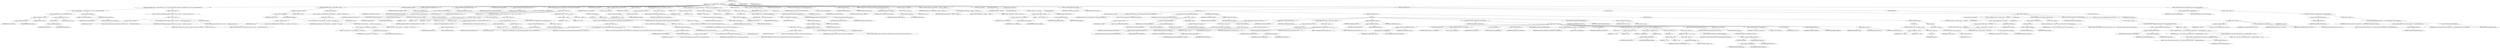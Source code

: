 digraph "execute" {  
"268" [label = <(METHOD,execute)<SUB>187</SUB>> ]
"17" [label = <(PARAM,this)<SUB>187</SUB>> ]
"269" [label = <(BLOCK,&lt;empty&gt;,&lt;empty&gt;)<SUB>187</SUB>> ]
"270" [label = <(CONTROL_STRUCTURE,if (baseDir == null &amp;&amp; filesets.size() == 0 &amp;&amp; &quot;zip&quot;.equals(archiveType)),if (baseDir == null &amp;&amp; filesets.size() == 0 &amp;&amp; &quot;zip&quot;.equals(archiveType)))<SUB>188</SUB>> ]
"271" [label = <(&lt;operator&gt;.logicalAnd,baseDir == null &amp;&amp; filesets.size() == 0 &amp;&amp; &quot;zip&quot;.equals(archiveType))<SUB>188</SUB>> ]
"272" [label = <(&lt;operator&gt;.logicalAnd,baseDir == null &amp;&amp; filesets.size() == 0)<SUB>188</SUB>> ]
"273" [label = <(&lt;operator&gt;.equals,baseDir == null)<SUB>188</SUB>> ]
"274" [label = <(&lt;operator&gt;.fieldAccess,this.baseDir)<SUB>188</SUB>> ]
"275" [label = <(IDENTIFIER,this,baseDir == null)<SUB>188</SUB>> ]
"276" [label = <(FIELD_IDENTIFIER,baseDir,baseDir)<SUB>188</SUB>> ]
"277" [label = <(LITERAL,null,baseDir == null)<SUB>188</SUB>> ]
"278" [label = <(&lt;operator&gt;.equals,filesets.size() == 0)<SUB>188</SUB>> ]
"279" [label = <(size,filesets.size())<SUB>188</SUB>> ]
"280" [label = <(&lt;operator&gt;.fieldAccess,this.filesets)<SUB>188</SUB>> ]
"281" [label = <(IDENTIFIER,this,filesets.size())<SUB>188</SUB>> ]
"282" [label = <(FIELD_IDENTIFIER,filesets,filesets)<SUB>188</SUB>> ]
"283" [label = <(LITERAL,0,filesets.size() == 0)<SUB>188</SUB>> ]
"284" [label = <(equals,this.equals(archiveType))<SUB>188</SUB>> ]
"285" [label = <(LITERAL,&quot;zip&quot;,this.equals(archiveType))<SUB>188</SUB>> ]
"286" [label = <(&lt;operator&gt;.fieldAccess,this.archiveType)<SUB>188</SUB>> ]
"287" [label = <(IDENTIFIER,this,this.equals(archiveType))<SUB>188</SUB>> ]
"288" [label = <(FIELD_IDENTIFIER,archiveType,archiveType)<SUB>188</SUB>> ]
"289" [label = <(BLOCK,&lt;empty&gt;,&lt;empty&gt;)<SUB>188</SUB>> ]
"290" [label = <(&lt;operator&gt;.throw,throw new BuildException(&quot;basedir attribute must be set, or at least &quot; + &quot;one fileset must be given!&quot;);)<SUB>189</SUB>> ]
"291" [label = <(BLOCK,&lt;empty&gt;,&lt;empty&gt;)<SUB>189</SUB>> ]
"292" [label = <(&lt;operator&gt;.assignment,&lt;empty&gt;)> ]
"293" [label = <(IDENTIFIER,$obj4,&lt;empty&gt;)> ]
"294" [label = <(&lt;operator&gt;.alloc,new BuildException(&quot;basedir attribute must be set, or at least &quot; + &quot;one fileset must be given!&quot;))<SUB>189</SUB>> ]
"295" [label = <(&lt;init&gt;,new BuildException(&quot;basedir attribute must be set, or at least &quot; + &quot;one fileset must be given!&quot;))<SUB>189</SUB>> ]
"296" [label = <(IDENTIFIER,$obj4,new BuildException(&quot;basedir attribute must be set, or at least &quot; + &quot;one fileset must be given!&quot;))> ]
"297" [label = <(&lt;operator&gt;.addition,&quot;basedir attribute must be set, or at least &quot; + &quot;one fileset must be given!&quot;)<SUB>189</SUB>> ]
"298" [label = <(LITERAL,&quot;basedir attribute must be set, or at least &quot;,&quot;basedir attribute must be set, or at least &quot; + &quot;one fileset must be given!&quot;)<SUB>189</SUB>> ]
"299" [label = <(LITERAL,&quot;one fileset must be given!&quot;,&quot;basedir attribute must be set, or at least &quot; + &quot;one fileset must be given!&quot;)<SUB>190</SUB>> ]
"300" [label = <(IDENTIFIER,$obj4,&lt;empty&gt;)> ]
"301" [label = <(CONTROL_STRUCTURE,if (zipFile == null),if (zipFile == null))<SUB>193</SUB>> ]
"302" [label = <(&lt;operator&gt;.equals,zipFile == null)<SUB>193</SUB>> ]
"303" [label = <(&lt;operator&gt;.fieldAccess,this.zipFile)<SUB>193</SUB>> ]
"304" [label = <(IDENTIFIER,this,zipFile == null)<SUB>193</SUB>> ]
"305" [label = <(FIELD_IDENTIFIER,zipFile,zipFile)<SUB>193</SUB>> ]
"306" [label = <(LITERAL,null,zipFile == null)<SUB>193</SUB>> ]
"307" [label = <(BLOCK,&lt;empty&gt;,&lt;empty&gt;)<SUB>193</SUB>> ]
"308" [label = <(&lt;operator&gt;.throw,throw new BuildException(&quot;You must specify the &quot; + archiveType + &quot; file to create!&quot;);)<SUB>194</SUB>> ]
"309" [label = <(BLOCK,&lt;empty&gt;,&lt;empty&gt;)<SUB>194</SUB>> ]
"310" [label = <(&lt;operator&gt;.assignment,&lt;empty&gt;)> ]
"311" [label = <(IDENTIFIER,$obj5,&lt;empty&gt;)> ]
"312" [label = <(&lt;operator&gt;.alloc,new BuildException(&quot;You must specify the &quot; + archiveType + &quot; file to create!&quot;))<SUB>194</SUB>> ]
"313" [label = <(&lt;init&gt;,new BuildException(&quot;You must specify the &quot; + archiveType + &quot; file to create!&quot;))<SUB>194</SUB>> ]
"314" [label = <(IDENTIFIER,$obj5,new BuildException(&quot;You must specify the &quot; + archiveType + &quot; file to create!&quot;))> ]
"315" [label = <(&lt;operator&gt;.addition,&quot;You must specify the &quot; + archiveType + &quot; file to create!&quot;)<SUB>194</SUB>> ]
"316" [label = <(&lt;operator&gt;.addition,&quot;You must specify the &quot; + archiveType)<SUB>194</SUB>> ]
"317" [label = <(LITERAL,&quot;You must specify the &quot;,&quot;You must specify the &quot; + archiveType)<SUB>194</SUB>> ]
"318" [label = <(&lt;operator&gt;.fieldAccess,this.archiveType)<SUB>194</SUB>> ]
"319" [label = <(IDENTIFIER,this,&quot;You must specify the &quot; + archiveType)<SUB>194</SUB>> ]
"320" [label = <(FIELD_IDENTIFIER,archiveType,archiveType)<SUB>194</SUB>> ]
"321" [label = <(LITERAL,&quot; file to create!&quot;,&quot;You must specify the &quot; + archiveType + &quot; file to create!&quot;)<SUB>194</SUB>> ]
"322" [label = <(IDENTIFIER,$obj5,&lt;empty&gt;)> ]
"13" [label = <(LOCAL,File renamedFile: java.io.File)> ]
"323" [label = <(&lt;operator&gt;.assignment,File renamedFile = null)<SUB>198</SUB>> ]
"324" [label = <(IDENTIFIER,renamedFile,File renamedFile = null)<SUB>198</SUB>> ]
"325" [label = <(LITERAL,null,File renamedFile = null)<SUB>198</SUB>> ]
"326" [label = <(&lt;operator&gt;.assignment,this.addingNewFiles = true)<SUB>202</SUB>> ]
"327" [label = <(&lt;operator&gt;.fieldAccess,this.addingNewFiles)<SUB>202</SUB>> ]
"328" [label = <(IDENTIFIER,this,this.addingNewFiles = true)<SUB>202</SUB>> ]
"329" [label = <(FIELD_IDENTIFIER,addingNewFiles,addingNewFiles)<SUB>202</SUB>> ]
"330" [label = <(LITERAL,true,this.addingNewFiles = true)<SUB>202</SUB>> ]
"331" [label = <(LOCAL,boolean reallyDoUpdate: boolean)> ]
"332" [label = <(&lt;operator&gt;.assignment,boolean reallyDoUpdate = false)<SUB>203</SUB>> ]
"333" [label = <(IDENTIFIER,reallyDoUpdate,boolean reallyDoUpdate = false)<SUB>203</SUB>> ]
"334" [label = <(LITERAL,false,boolean reallyDoUpdate = false)<SUB>203</SUB>> ]
"335" [label = <(CONTROL_STRUCTURE,if (doUpdate &amp;&amp; zipFile.exists()),if (doUpdate &amp;&amp; zipFile.exists()))<SUB>204</SUB>> ]
"336" [label = <(&lt;operator&gt;.logicalAnd,doUpdate &amp;&amp; zipFile.exists())<SUB>204</SUB>> ]
"337" [label = <(&lt;operator&gt;.fieldAccess,this.doUpdate)<SUB>204</SUB>> ]
"338" [label = <(IDENTIFIER,this,doUpdate &amp;&amp; zipFile.exists())<SUB>204</SUB>> ]
"339" [label = <(FIELD_IDENTIFIER,doUpdate,doUpdate)<SUB>204</SUB>> ]
"340" [label = <(exists,zipFile.exists())<SUB>204</SUB>> ]
"341" [label = <(&lt;operator&gt;.fieldAccess,this.zipFile)<SUB>204</SUB>> ]
"342" [label = <(IDENTIFIER,this,zipFile.exists())<SUB>204</SUB>> ]
"343" [label = <(FIELD_IDENTIFIER,zipFile,zipFile)<SUB>204</SUB>> ]
"344" [label = <(BLOCK,&lt;empty&gt;,&lt;empty&gt;)<SUB>205</SUB>> ]
"345" [label = <(&lt;operator&gt;.assignment,reallyDoUpdate = true)<SUB>206</SUB>> ]
"346" [label = <(IDENTIFIER,reallyDoUpdate,reallyDoUpdate = true)<SUB>206</SUB>> ]
"347" [label = <(LITERAL,true,reallyDoUpdate = true)<SUB>206</SUB>> ]
"348" [label = <(LOCAL,int i: int)> ]
"349" [label = <(CONTROL_STRUCTURE,for (i = 0; Some(i &lt; 1000); i++),for (i = 0; Some(i &lt; 1000); i++))<SUB>209</SUB>> ]
"350" [label = <(&lt;operator&gt;.assignment,i = 0)<SUB>209</SUB>> ]
"351" [label = <(IDENTIFIER,i,i = 0)<SUB>209</SUB>> ]
"352" [label = <(LITERAL,0,i = 0)<SUB>209</SUB>> ]
"353" [label = <(&lt;operator&gt;.lessThan,i &lt; 1000)<SUB>209</SUB>> ]
"354" [label = <(IDENTIFIER,i,i &lt; 1000)<SUB>209</SUB>> ]
"355" [label = <(LITERAL,1000,i &lt; 1000)<SUB>209</SUB>> ]
"356" [label = <(&lt;operator&gt;.postIncrement,i++)<SUB>209</SUB>> ]
"357" [label = <(IDENTIFIER,i,i++)<SUB>209</SUB>> ]
"358" [label = <(BLOCK,&lt;empty&gt;,&lt;empty&gt;)<SUB>210</SUB>> ]
"359" [label = <(&lt;operator&gt;.assignment,renamedFile = new File(zipFile.getParent(), &quot;tmp.&quot; + i))<SUB>211</SUB>> ]
"360" [label = <(IDENTIFIER,renamedFile,renamedFile = new File(zipFile.getParent(), &quot;tmp.&quot; + i))<SUB>211</SUB>> ]
"361" [label = <(&lt;operator&gt;.alloc,new File(zipFile.getParent(), &quot;tmp.&quot; + i))<SUB>211</SUB>> ]
"362" [label = <(&lt;init&gt;,new File(zipFile.getParent(), &quot;tmp.&quot; + i))<SUB>211</SUB>> ]
"12" [label = <(IDENTIFIER,renamedFile,new File(zipFile.getParent(), &quot;tmp.&quot; + i))<SUB>211</SUB>> ]
"363" [label = <(getParent,zipFile.getParent())<SUB>211</SUB>> ]
"364" [label = <(&lt;operator&gt;.fieldAccess,this.zipFile)<SUB>211</SUB>> ]
"365" [label = <(IDENTIFIER,this,zipFile.getParent())<SUB>211</SUB>> ]
"366" [label = <(FIELD_IDENTIFIER,zipFile,zipFile)<SUB>211</SUB>> ]
"367" [label = <(&lt;operator&gt;.addition,&quot;tmp.&quot; + i)<SUB>211</SUB>> ]
"368" [label = <(LITERAL,&quot;tmp.&quot;,&quot;tmp.&quot; + i)<SUB>211</SUB>> ]
"369" [label = <(IDENTIFIER,i,&quot;tmp.&quot; + i)<SUB>211</SUB>> ]
"370" [label = <(CONTROL_STRUCTURE,if (!renamedFile.exists()),if (!renamedFile.exists()))<SUB>213</SUB>> ]
"371" [label = <(&lt;operator&gt;.logicalNot,!renamedFile.exists())<SUB>213</SUB>> ]
"372" [label = <(exists,renamedFile.exists())<SUB>213</SUB>> ]
"373" [label = <(IDENTIFIER,renamedFile,renamedFile.exists())<SUB>213</SUB>> ]
"374" [label = <(BLOCK,&lt;empty&gt;,&lt;empty&gt;)<SUB>213</SUB>> ]
"375" [label = <(CONTROL_STRUCTURE,break;,break;)<SUB>214</SUB>> ]
"376" [label = <(CONTROL_STRUCTURE,if (i == 1000),if (i == 1000))<SUB>217</SUB>> ]
"377" [label = <(&lt;operator&gt;.equals,i == 1000)<SUB>217</SUB>> ]
"378" [label = <(IDENTIFIER,i,i == 1000)<SUB>217</SUB>> ]
"379" [label = <(LITERAL,1000,i == 1000)<SUB>217</SUB>> ]
"380" [label = <(BLOCK,&lt;empty&gt;,&lt;empty&gt;)<SUB>217</SUB>> ]
"381" [label = <(&lt;operator&gt;.throw,throw new BuildException(&quot;Can't find available temporary filename to which to rename old file.&quot;);)<SUB>218</SUB>> ]
"382" [label = <(BLOCK,&lt;empty&gt;,&lt;empty&gt;)<SUB>218</SUB>> ]
"383" [label = <(&lt;operator&gt;.assignment,&lt;empty&gt;)> ]
"384" [label = <(IDENTIFIER,$obj7,&lt;empty&gt;)> ]
"385" [label = <(&lt;operator&gt;.alloc,new BuildException(&quot;Can't find available temporary filename to which to rename old file.&quot;))<SUB>218</SUB>> ]
"386" [label = <(&lt;init&gt;,new BuildException(&quot;Can't find available temporary filename to which to rename old file.&quot;))<SUB>218</SUB>> ]
"387" [label = <(IDENTIFIER,$obj7,new BuildException(&quot;Can't find available temporary filename to which to rename old file.&quot;))> ]
"388" [label = <(LITERAL,&quot;Can't find available temporary filename to which to rename old file.&quot;,new BuildException(&quot;Can't find available temporary filename to which to rename old file.&quot;))<SUB>218</SUB>> ]
"389" [label = <(IDENTIFIER,$obj7,&lt;empty&gt;)> ]
"390" [label = <(CONTROL_STRUCTURE,try,try)<SUB>221</SUB>> ]
"391" [label = <(BLOCK,try,try)<SUB>222</SUB>> ]
"392" [label = <(CONTROL_STRUCTURE,if (!zipFile.renameTo(renamedFile)),if (!zipFile.renameTo(renamedFile)))<SUB>223</SUB>> ]
"393" [label = <(&lt;operator&gt;.logicalNot,!zipFile.renameTo(renamedFile))<SUB>223</SUB>> ]
"394" [label = <(renameTo,zipFile.renameTo(renamedFile))<SUB>223</SUB>> ]
"395" [label = <(&lt;operator&gt;.fieldAccess,this.zipFile)<SUB>223</SUB>> ]
"396" [label = <(IDENTIFIER,this,zipFile.renameTo(renamedFile))<SUB>223</SUB>> ]
"397" [label = <(FIELD_IDENTIFIER,zipFile,zipFile)<SUB>223</SUB>> ]
"398" [label = <(IDENTIFIER,renamedFile,zipFile.renameTo(renamedFile))<SUB>223</SUB>> ]
"399" [label = <(BLOCK,&lt;empty&gt;,&lt;empty&gt;)<SUB>223</SUB>> ]
"400" [label = <(&lt;operator&gt;.throw,throw new BuildException(&quot;Unable to rename old file to temporary file&quot;);)<SUB>224</SUB>> ]
"401" [label = <(BLOCK,&lt;empty&gt;,&lt;empty&gt;)<SUB>224</SUB>> ]
"402" [label = <(&lt;operator&gt;.assignment,&lt;empty&gt;)> ]
"403" [label = <(IDENTIFIER,$obj8,&lt;empty&gt;)> ]
"404" [label = <(&lt;operator&gt;.alloc,new BuildException(&quot;Unable to rename old file to temporary file&quot;))<SUB>224</SUB>> ]
"405" [label = <(&lt;init&gt;,new BuildException(&quot;Unable to rename old file to temporary file&quot;))<SUB>224</SUB>> ]
"406" [label = <(IDENTIFIER,$obj8,new BuildException(&quot;Unable to rename old file to temporary file&quot;))> ]
"407" [label = <(LITERAL,&quot;Unable to rename old file to temporary file&quot;,new BuildException(&quot;Unable to rename old file to temporary file&quot;))<SUB>224</SUB>> ]
"408" [label = <(IDENTIFIER,$obj8,&lt;empty&gt;)> ]
"409" [label = <(BLOCK,catch,catch)> ]
"410" [label = <(BLOCK,&lt;empty&gt;,&lt;empty&gt;)<SUB>228</SUB>> ]
"411" [label = <(&lt;operator&gt;.throw,throw new BuildException(&quot;Not allowed to rename old file to temporary file&quot;);)<SUB>229</SUB>> ]
"412" [label = <(BLOCK,&lt;empty&gt;,&lt;empty&gt;)<SUB>229</SUB>> ]
"413" [label = <(&lt;operator&gt;.assignment,&lt;empty&gt;)> ]
"414" [label = <(IDENTIFIER,$obj9,&lt;empty&gt;)> ]
"415" [label = <(&lt;operator&gt;.alloc,new BuildException(&quot;Not allowed to rename old file to temporary file&quot;))<SUB>229</SUB>> ]
"416" [label = <(&lt;init&gt;,new BuildException(&quot;Not allowed to rename old file to temporary file&quot;))<SUB>229</SUB>> ]
"417" [label = <(IDENTIFIER,$obj9,new BuildException(&quot;Not allowed to rename old file to temporary file&quot;))> ]
"418" [label = <(LITERAL,&quot;Not allowed to rename old file to temporary file&quot;,new BuildException(&quot;Not allowed to rename old file to temporary file&quot;))<SUB>229</SUB>> ]
"419" [label = <(IDENTIFIER,$obj9,&lt;empty&gt;)> ]
"15" [label = <(LOCAL,Vector dss: java.util.Vector)> ]
"420" [label = <(&lt;operator&gt;.assignment,Vector dss = new Vector())<SUB>234</SUB>> ]
"421" [label = <(IDENTIFIER,dss,Vector dss = new Vector())<SUB>234</SUB>> ]
"422" [label = <(&lt;operator&gt;.alloc,new Vector())<SUB>234</SUB>> ]
"423" [label = <(&lt;init&gt;,new Vector())<SUB>234</SUB>> ]
"14" [label = <(IDENTIFIER,dss,new Vector())<SUB>234</SUB>> ]
"424" [label = <(CONTROL_STRUCTURE,if (baseDir != null),if (baseDir != null))<SUB>235</SUB>> ]
"425" [label = <(&lt;operator&gt;.notEquals,baseDir != null)<SUB>235</SUB>> ]
"426" [label = <(&lt;operator&gt;.fieldAccess,this.baseDir)<SUB>235</SUB>> ]
"427" [label = <(IDENTIFIER,this,baseDir != null)<SUB>235</SUB>> ]
"428" [label = <(FIELD_IDENTIFIER,baseDir,baseDir)<SUB>235</SUB>> ]
"429" [label = <(LITERAL,null,baseDir != null)<SUB>235</SUB>> ]
"430" [label = <(BLOCK,&lt;empty&gt;,&lt;empty&gt;)<SUB>235</SUB>> ]
"431" [label = <(addElement,addElement(getDirectoryScanner(baseDir)))<SUB>236</SUB>> ]
"432" [label = <(IDENTIFIER,dss,addElement(getDirectoryScanner(baseDir)))<SUB>236</SUB>> ]
"433" [label = <(getDirectoryScanner,getDirectoryScanner(baseDir))<SUB>236</SUB>> ]
"16" [label = <(IDENTIFIER,this,getDirectoryScanner(baseDir))<SUB>236</SUB>> ]
"434" [label = <(&lt;operator&gt;.fieldAccess,this.baseDir)<SUB>236</SUB>> ]
"435" [label = <(IDENTIFIER,this,getDirectoryScanner(baseDir))<SUB>236</SUB>> ]
"436" [label = <(FIELD_IDENTIFIER,baseDir,baseDir)<SUB>236</SUB>> ]
"437" [label = <(CONTROL_STRUCTURE,for (int i = 0; Some(i &lt; filesets.size()); i++),for (int i = 0; Some(i &lt; filesets.size()); i++))<SUB>238</SUB>> ]
"438" [label = <(LOCAL,int i: int)> ]
"439" [label = <(&lt;operator&gt;.assignment,int i = 0)<SUB>238</SUB>> ]
"440" [label = <(IDENTIFIER,i,int i = 0)<SUB>238</SUB>> ]
"441" [label = <(LITERAL,0,int i = 0)<SUB>238</SUB>> ]
"442" [label = <(&lt;operator&gt;.lessThan,i &lt; filesets.size())<SUB>238</SUB>> ]
"443" [label = <(IDENTIFIER,i,i &lt; filesets.size())<SUB>238</SUB>> ]
"444" [label = <(size,filesets.size())<SUB>238</SUB>> ]
"445" [label = <(&lt;operator&gt;.fieldAccess,this.filesets)<SUB>238</SUB>> ]
"446" [label = <(IDENTIFIER,this,filesets.size())<SUB>238</SUB>> ]
"447" [label = <(FIELD_IDENTIFIER,filesets,filesets)<SUB>238</SUB>> ]
"448" [label = <(&lt;operator&gt;.postIncrement,i++)<SUB>238</SUB>> ]
"449" [label = <(IDENTIFIER,i,i++)<SUB>238</SUB>> ]
"450" [label = <(BLOCK,&lt;empty&gt;,&lt;empty&gt;)<SUB>238</SUB>> ]
"451" [label = <(LOCAL,FileSet fs: ANY)> ]
"452" [label = <(&lt;operator&gt;.assignment,ANY fs = (FileSet) filesets.elementAt(i))<SUB>239</SUB>> ]
"453" [label = <(IDENTIFIER,fs,ANY fs = (FileSet) filesets.elementAt(i))<SUB>239</SUB>> ]
"454" [label = <(&lt;operator&gt;.cast,(FileSet) filesets.elementAt(i))<SUB>239</SUB>> ]
"455" [label = <(TYPE_REF,FileSet,FileSet)<SUB>239</SUB>> ]
"456" [label = <(elementAt,filesets.elementAt(i))<SUB>239</SUB>> ]
"457" [label = <(&lt;operator&gt;.fieldAccess,this.filesets)<SUB>239</SUB>> ]
"458" [label = <(IDENTIFIER,this,filesets.elementAt(i))<SUB>239</SUB>> ]
"459" [label = <(FIELD_IDENTIFIER,filesets,filesets)<SUB>239</SUB>> ]
"460" [label = <(IDENTIFIER,i,filesets.elementAt(i))<SUB>239</SUB>> ]
"461" [label = <(addElement,addElement(fs.getDirectoryScanner(project)))<SUB>240</SUB>> ]
"462" [label = <(IDENTIFIER,dss,addElement(fs.getDirectoryScanner(project)))<SUB>240</SUB>> ]
"463" [label = <(getDirectoryScanner,getDirectoryScanner(project))<SUB>240</SUB>> ]
"464" [label = <(IDENTIFIER,fs,getDirectoryScanner(project))<SUB>240</SUB>> ]
"465" [label = <(IDENTIFIER,project,getDirectoryScanner(project))<SUB>240</SUB>> ]
"466" [label = <(LOCAL,int dssSize: int)> ]
"467" [label = <(&lt;operator&gt;.assignment,int dssSize = dss.size())<SUB>242</SUB>> ]
"468" [label = <(IDENTIFIER,dssSize,int dssSize = dss.size())<SUB>242</SUB>> ]
"469" [label = <(size,dss.size())<SUB>242</SUB>> ]
"470" [label = <(IDENTIFIER,dss,dss.size())<SUB>242</SUB>> ]
"471" [label = <(LOCAL,FileScanner[] scanners: ANY)> ]
"472" [label = <(&lt;operator&gt;.assignment,ANY scanners = new FileScanner[dssSize])<SUB>243</SUB>> ]
"473" [label = <(IDENTIFIER,scanners,ANY scanners = new FileScanner[dssSize])<SUB>243</SUB>> ]
"474" [label = <(&lt;operator&gt;.alloc,new FileScanner[dssSize])> ]
"475" [label = <(IDENTIFIER,dssSize,new FileScanner[dssSize])<SUB>243</SUB>> ]
"476" [label = <(copyInto,copyInto(scanners))<SUB>244</SUB>> ]
"477" [label = <(IDENTIFIER,dss,copyInto(scanners))<SUB>244</SUB>> ]
"478" [label = <(IDENTIFIER,scanners,copyInto(scanners))<SUB>244</SUB>> ]
"479" [label = <(CONTROL_STRUCTURE,if (isUpToDate(scanners, zipFile)),if (isUpToDate(scanners, zipFile)))<SUB>248</SUB>> ]
"480" [label = <(isUpToDate,isUpToDate(scanners, zipFile))<SUB>248</SUB>> ]
"18" [label = <(IDENTIFIER,this,isUpToDate(scanners, zipFile))<SUB>248</SUB>> ]
"481" [label = <(IDENTIFIER,scanners,isUpToDate(scanners, zipFile))<SUB>248</SUB>> ]
"482" [label = <(&lt;operator&gt;.fieldAccess,this.zipFile)<SUB>248</SUB>> ]
"483" [label = <(IDENTIFIER,this,isUpToDate(scanners, zipFile))<SUB>248</SUB>> ]
"484" [label = <(FIELD_IDENTIFIER,zipFile,zipFile)<SUB>248</SUB>> ]
"485" [label = <(BLOCK,&lt;empty&gt;,&lt;empty&gt;)<SUB>248</SUB>> ]
"486" [label = <(RETURN,return;,return;)<SUB>249</SUB>> ]
"487" [label = <(LOCAL,String action: java.lang.String)> ]
"488" [label = <(&lt;operator&gt;.assignment,String action = reallyDoUpdate ? &quot;Updating &quot; : &quot;Building &quot;)<SUB>252</SUB>> ]
"489" [label = <(IDENTIFIER,action,String action = reallyDoUpdate ? &quot;Updating &quot; : &quot;Building &quot;)<SUB>252</SUB>> ]
"490" [label = <(&lt;operator&gt;.conditional,reallyDoUpdate ? &quot;Updating &quot; : &quot;Building &quot;)<SUB>252</SUB>> ]
"491" [label = <(IDENTIFIER,reallyDoUpdate,reallyDoUpdate ? &quot;Updating &quot; : &quot;Building &quot;)<SUB>252</SUB>> ]
"492" [label = <(LITERAL,&quot;Updating &quot;,reallyDoUpdate ? &quot;Updating &quot; : &quot;Building &quot;)<SUB>252</SUB>> ]
"493" [label = <(LITERAL,&quot;Building &quot;,reallyDoUpdate ? &quot;Updating &quot; : &quot;Building &quot;)<SUB>252</SUB>> ]
"494" [label = <(log,log(action + archiveType + &quot;: &quot; + zipFile.getAbsolutePath()))<SUB>254</SUB>> ]
"19" [label = <(IDENTIFIER,this,log(action + archiveType + &quot;: &quot; + zipFile.getAbsolutePath()))<SUB>254</SUB>> ]
"495" [label = <(&lt;operator&gt;.addition,action + archiveType + &quot;: &quot; + zipFile.getAbsolutePath())<SUB>254</SUB>> ]
"496" [label = <(&lt;operator&gt;.addition,action + archiveType + &quot;: &quot;)<SUB>254</SUB>> ]
"497" [label = <(&lt;operator&gt;.addition,action + archiveType)<SUB>254</SUB>> ]
"498" [label = <(IDENTIFIER,action,action + archiveType)<SUB>254</SUB>> ]
"499" [label = <(&lt;operator&gt;.fieldAccess,this.archiveType)<SUB>254</SUB>> ]
"500" [label = <(IDENTIFIER,this,action + archiveType)<SUB>254</SUB>> ]
"501" [label = <(FIELD_IDENTIFIER,archiveType,archiveType)<SUB>254</SUB>> ]
"502" [label = <(LITERAL,&quot;: &quot;,action + archiveType + &quot;: &quot;)<SUB>254</SUB>> ]
"503" [label = <(getAbsolutePath,zipFile.getAbsolutePath())<SUB>254</SUB>> ]
"504" [label = <(&lt;operator&gt;.fieldAccess,this.zipFile)<SUB>254</SUB>> ]
"505" [label = <(IDENTIFIER,this,zipFile.getAbsolutePath())<SUB>254</SUB>> ]
"506" [label = <(FIELD_IDENTIFIER,zipFile,zipFile)<SUB>254</SUB>> ]
"507" [label = <(LOCAL,boolean success: boolean)> ]
"508" [label = <(&lt;operator&gt;.assignment,boolean success = false)<SUB>256</SUB>> ]
"509" [label = <(IDENTIFIER,success,boolean success = false)<SUB>256</SUB>> ]
"510" [label = <(LITERAL,false,boolean success = false)<SUB>256</SUB>> ]
"511" [label = <(CONTROL_STRUCTURE,try,try)<SUB>257</SUB>> ]
"512" [label = <(BLOCK,try,try)<SUB>257</SUB>> ]
"21" [label = <(LOCAL,ZipOutputStream zOut: ANY)> ]
"513" [label = <(&lt;operator&gt;.assignment,ANY zOut = new ZipOutputStream(new FileOutputStream(zipFile)))<SUB>258</SUB>> ]
"514" [label = <(IDENTIFIER,zOut,ANY zOut = new ZipOutputStream(new FileOutputStream(zipFile)))<SUB>258</SUB>> ]
"515" [label = <(&lt;operator&gt;.alloc,new ZipOutputStream(new FileOutputStream(zipFile)))<SUB>259</SUB>> ]
"516" [label = <(&lt;init&gt;,new ZipOutputStream(new FileOutputStream(zipFile)))<SUB>259</SUB>> ]
"20" [label = <(IDENTIFIER,zOut,new ZipOutputStream(new FileOutputStream(zipFile)))<SUB>258</SUB>> ]
"517" [label = <(BLOCK,&lt;empty&gt;,&lt;empty&gt;)<SUB>259</SUB>> ]
"518" [label = <(&lt;operator&gt;.assignment,&lt;empty&gt;)> ]
"519" [label = <(IDENTIFIER,$obj11,&lt;empty&gt;)> ]
"520" [label = <(&lt;operator&gt;.alloc,new FileOutputStream(zipFile))<SUB>259</SUB>> ]
"521" [label = <(&lt;init&gt;,new FileOutputStream(zipFile))<SUB>259</SUB>> ]
"522" [label = <(IDENTIFIER,$obj11,new FileOutputStream(zipFile))> ]
"523" [label = <(&lt;operator&gt;.fieldAccess,this.zipFile)<SUB>259</SUB>> ]
"524" [label = <(IDENTIFIER,this,new FileOutputStream(zipFile))<SUB>259</SUB>> ]
"525" [label = <(FIELD_IDENTIFIER,zipFile,zipFile)<SUB>259</SUB>> ]
"526" [label = <(IDENTIFIER,$obj11,&lt;empty&gt;)> ]
"527" [label = <(setEncoding,setEncoding(encoding))<SUB>260</SUB>> ]
"528" [label = <(IDENTIFIER,zOut,setEncoding(encoding))<SUB>260</SUB>> ]
"529" [label = <(&lt;operator&gt;.fieldAccess,this.encoding)<SUB>260</SUB>> ]
"530" [label = <(IDENTIFIER,this,setEncoding(encoding))<SUB>260</SUB>> ]
"531" [label = <(FIELD_IDENTIFIER,encoding,encoding)<SUB>260</SUB>> ]
"532" [label = <(CONTROL_STRUCTURE,try,try)<SUB>261</SUB>> ]
"533" [label = <(BLOCK,try,try)<SUB>261</SUB>> ]
"534" [label = <(CONTROL_STRUCTURE,if (doCompress),if (doCompress))<SUB>262</SUB>> ]
"535" [label = <(&lt;operator&gt;.fieldAccess,this.doCompress)<SUB>262</SUB>> ]
"536" [label = <(IDENTIFIER,this,if (doCompress))<SUB>262</SUB>> ]
"537" [label = <(FIELD_IDENTIFIER,doCompress,doCompress)<SUB>262</SUB>> ]
"538" [label = <(BLOCK,&lt;empty&gt;,&lt;empty&gt;)<SUB>262</SUB>> ]
"539" [label = <(setMethod,setMethod(ZipOutputStream.DEFLATED))<SUB>263</SUB>> ]
"540" [label = <(IDENTIFIER,zOut,setMethod(ZipOutputStream.DEFLATED))<SUB>263</SUB>> ]
"541" [label = <(&lt;operator&gt;.fieldAccess,ZipOutputStream.DEFLATED)<SUB>263</SUB>> ]
"542" [label = <(IDENTIFIER,ZipOutputStream,setMethod(ZipOutputStream.DEFLATED))<SUB>263</SUB>> ]
"543" [label = <(FIELD_IDENTIFIER,DEFLATED,DEFLATED)<SUB>263</SUB>> ]
"544" [label = <(CONTROL_STRUCTURE,else,else)<SUB>264</SUB>> ]
"545" [label = <(BLOCK,&lt;empty&gt;,&lt;empty&gt;)<SUB>264</SUB>> ]
"546" [label = <(setMethod,setMethod(ZipOutputStream.STORED))<SUB>265</SUB>> ]
"547" [label = <(IDENTIFIER,zOut,setMethod(ZipOutputStream.STORED))<SUB>265</SUB>> ]
"548" [label = <(&lt;operator&gt;.fieldAccess,ZipOutputStream.STORED)<SUB>265</SUB>> ]
"549" [label = <(IDENTIFIER,ZipOutputStream,setMethod(ZipOutputStream.STORED))<SUB>265</SUB>> ]
"550" [label = <(FIELD_IDENTIFIER,STORED,STORED)<SUB>265</SUB>> ]
"551" [label = <(initZipOutputStream,initZipOutputStream(zOut))<SUB>267</SUB>> ]
"22" [label = <(IDENTIFIER,this,initZipOutputStream(zOut))<SUB>267</SUB>> ]
"552" [label = <(IDENTIFIER,zOut,initZipOutputStream(zOut))<SUB>267</SUB>> ]
"553" [label = <(CONTROL_STRUCTURE,if (baseDir != null),if (baseDir != null))<SUB>270</SUB>> ]
"554" [label = <(&lt;operator&gt;.notEquals,baseDir != null)<SUB>270</SUB>> ]
"555" [label = <(&lt;operator&gt;.fieldAccess,this.baseDir)<SUB>270</SUB>> ]
"556" [label = <(IDENTIFIER,this,baseDir != null)<SUB>270</SUB>> ]
"557" [label = <(FIELD_IDENTIFIER,baseDir,baseDir)<SUB>270</SUB>> ]
"558" [label = <(LITERAL,null,baseDir != null)<SUB>270</SUB>> ]
"559" [label = <(BLOCK,&lt;empty&gt;,&lt;empty&gt;)<SUB>270</SUB>> ]
"560" [label = <(addFiles,addFiles(getDirectoryScanner(baseDir), zOut, &quot;&quot;, &quot;&quot;))<SUB>271</SUB>> ]
"24" [label = <(IDENTIFIER,this,addFiles(getDirectoryScanner(baseDir), zOut, &quot;&quot;, &quot;&quot;))<SUB>271</SUB>> ]
"561" [label = <(getDirectoryScanner,getDirectoryScanner(baseDir))<SUB>271</SUB>> ]
"23" [label = <(IDENTIFIER,this,getDirectoryScanner(baseDir))<SUB>271</SUB>> ]
"562" [label = <(&lt;operator&gt;.fieldAccess,this.baseDir)<SUB>271</SUB>> ]
"563" [label = <(IDENTIFIER,this,getDirectoryScanner(baseDir))<SUB>271</SUB>> ]
"564" [label = <(FIELD_IDENTIFIER,baseDir,baseDir)<SUB>271</SUB>> ]
"565" [label = <(IDENTIFIER,zOut,addFiles(getDirectoryScanner(baseDir), zOut, &quot;&quot;, &quot;&quot;))<SUB>271</SUB>> ]
"566" [label = <(LITERAL,&quot;&quot;,addFiles(getDirectoryScanner(baseDir), zOut, &quot;&quot;, &quot;&quot;))<SUB>271</SUB>> ]
"567" [label = <(LITERAL,&quot;&quot;,addFiles(getDirectoryScanner(baseDir), zOut, &quot;&quot;, &quot;&quot;))<SUB>271</SUB>> ]
"568" [label = <(addFiles,addFiles(filesets, zOut))<SUB>274</SUB>> ]
"25" [label = <(IDENTIFIER,this,addFiles(filesets, zOut))<SUB>274</SUB>> ]
"569" [label = <(&lt;operator&gt;.fieldAccess,this.filesets)<SUB>274</SUB>> ]
"570" [label = <(IDENTIFIER,this,addFiles(filesets, zOut))<SUB>274</SUB>> ]
"571" [label = <(FIELD_IDENTIFIER,filesets,filesets)<SUB>274</SUB>> ]
"572" [label = <(IDENTIFIER,zOut,addFiles(filesets, zOut))<SUB>274</SUB>> ]
"573" [label = <(CONTROL_STRUCTURE,if (reallyDoUpdate),if (reallyDoUpdate))<SUB>275</SUB>> ]
"574" [label = <(IDENTIFIER,reallyDoUpdate,if (reallyDoUpdate))<SUB>275</SUB>> ]
"575" [label = <(BLOCK,&lt;empty&gt;,&lt;empty&gt;)<SUB>275</SUB>> ]
"576" [label = <(&lt;operator&gt;.assignment,this.addingNewFiles = false)<SUB>276</SUB>> ]
"577" [label = <(&lt;operator&gt;.fieldAccess,this.addingNewFiles)<SUB>276</SUB>> ]
"578" [label = <(IDENTIFIER,this,this.addingNewFiles = false)<SUB>276</SUB>> ]
"579" [label = <(FIELD_IDENTIFIER,addingNewFiles,addingNewFiles)<SUB>276</SUB>> ]
"580" [label = <(LITERAL,false,this.addingNewFiles = false)<SUB>276</SUB>> ]
"27" [label = <(LOCAL,ZipFileSet oldFiles: ANY)> ]
"581" [label = <(&lt;operator&gt;.assignment,ANY oldFiles = new ZipFileSet())<SUB>277</SUB>> ]
"582" [label = <(IDENTIFIER,oldFiles,ANY oldFiles = new ZipFileSet())<SUB>277</SUB>> ]
"583" [label = <(&lt;operator&gt;.alloc,new ZipFileSet())<SUB>277</SUB>> ]
"584" [label = <(&lt;init&gt;,new ZipFileSet())<SUB>277</SUB>> ]
"26" [label = <(IDENTIFIER,oldFiles,new ZipFileSet())<SUB>277</SUB>> ]
"585" [label = <(setSrc,setSrc(renamedFile))<SUB>278</SUB>> ]
"586" [label = <(IDENTIFIER,oldFiles,setSrc(renamedFile))<SUB>278</SUB>> ]
"587" [label = <(IDENTIFIER,renamedFile,setSrc(renamedFile))<SUB>278</SUB>> ]
"29" [label = <(LOCAL,StringBuffer exclusionPattern: java.lang.StringBuffer)> ]
"588" [label = <(&lt;operator&gt;.assignment,StringBuffer exclusionPattern = new StringBuffer())<SUB>280</SUB>> ]
"589" [label = <(IDENTIFIER,exclusionPattern,StringBuffer exclusionPattern = new StringBuffer())<SUB>280</SUB>> ]
"590" [label = <(&lt;operator&gt;.alloc,new StringBuffer())<SUB>280</SUB>> ]
"591" [label = <(&lt;init&gt;,new StringBuffer())<SUB>280</SUB>> ]
"28" [label = <(IDENTIFIER,exclusionPattern,new StringBuffer())<SUB>280</SUB>> ]
"592" [label = <(CONTROL_STRUCTURE,for (int i = 0; Some(i &lt; addedFiles.size()); i++),for (int i = 0; Some(i &lt; addedFiles.size()); i++))<SUB>281</SUB>> ]
"593" [label = <(LOCAL,int i: int)> ]
"594" [label = <(&lt;operator&gt;.assignment,int i = 0)<SUB>281</SUB>> ]
"595" [label = <(IDENTIFIER,i,int i = 0)<SUB>281</SUB>> ]
"596" [label = <(LITERAL,0,int i = 0)<SUB>281</SUB>> ]
"597" [label = <(&lt;operator&gt;.lessThan,i &lt; addedFiles.size())<SUB>281</SUB>> ]
"598" [label = <(IDENTIFIER,i,i &lt; addedFiles.size())<SUB>281</SUB>> ]
"599" [label = <(size,addedFiles.size())<SUB>281</SUB>> ]
"600" [label = <(&lt;operator&gt;.fieldAccess,this.addedFiles)<SUB>281</SUB>> ]
"601" [label = <(IDENTIFIER,this,addedFiles.size())<SUB>281</SUB>> ]
"602" [label = <(FIELD_IDENTIFIER,addedFiles,addedFiles)<SUB>281</SUB>> ]
"603" [label = <(&lt;operator&gt;.postIncrement,i++)<SUB>281</SUB>> ]
"604" [label = <(IDENTIFIER,i,i++)<SUB>281</SUB>> ]
"605" [label = <(BLOCK,&lt;empty&gt;,&lt;empty&gt;)<SUB>282</SUB>> ]
"606" [label = <(CONTROL_STRUCTURE,if (i != 0),if (i != 0))<SUB>283</SUB>> ]
"607" [label = <(&lt;operator&gt;.notEquals,i != 0)<SUB>283</SUB>> ]
"608" [label = <(IDENTIFIER,i,i != 0)<SUB>283</SUB>> ]
"609" [label = <(LITERAL,0,i != 0)<SUB>283</SUB>> ]
"610" [label = <(BLOCK,&lt;empty&gt;,&lt;empty&gt;)<SUB>283</SUB>> ]
"611" [label = <(append,exclusionPattern.append(&quot;,&quot;))<SUB>284</SUB>> ]
"612" [label = <(IDENTIFIER,exclusionPattern,exclusionPattern.append(&quot;,&quot;))<SUB>284</SUB>> ]
"613" [label = <(LITERAL,&quot;,&quot;,exclusionPattern.append(&quot;,&quot;))<SUB>284</SUB>> ]
"614" [label = <(append,exclusionPattern.append((String) addedFiles.elementAt(i)))<SUB>286</SUB>> ]
"615" [label = <(IDENTIFIER,exclusionPattern,exclusionPattern.append((String) addedFiles.elementAt(i)))<SUB>286</SUB>> ]
"616" [label = <(&lt;operator&gt;.cast,(String) addedFiles.elementAt(i))<SUB>286</SUB>> ]
"617" [label = <(TYPE_REF,String,String)<SUB>286</SUB>> ]
"618" [label = <(elementAt,addedFiles.elementAt(i))<SUB>286</SUB>> ]
"619" [label = <(&lt;operator&gt;.fieldAccess,this.addedFiles)<SUB>286</SUB>> ]
"620" [label = <(IDENTIFIER,this,addedFiles.elementAt(i))<SUB>286</SUB>> ]
"621" [label = <(FIELD_IDENTIFIER,addedFiles,addedFiles)<SUB>286</SUB>> ]
"622" [label = <(IDENTIFIER,i,addedFiles.elementAt(i))<SUB>286</SUB>> ]
"623" [label = <(setExcludes,setExcludes(exclusionPattern.toString()))<SUB>288</SUB>> ]
"624" [label = <(IDENTIFIER,oldFiles,setExcludes(exclusionPattern.toString()))<SUB>288</SUB>> ]
"625" [label = <(toString,exclusionPattern.toString())<SUB>288</SUB>> ]
"626" [label = <(IDENTIFIER,exclusionPattern,exclusionPattern.toString())<SUB>288</SUB>> ]
"31" [label = <(LOCAL,Vector tmp: java.util.Vector)> ]
"627" [label = <(&lt;operator&gt;.assignment,Vector tmp = new Vector())<SUB>289</SUB>> ]
"628" [label = <(IDENTIFIER,tmp,Vector tmp = new Vector())<SUB>289</SUB>> ]
"629" [label = <(&lt;operator&gt;.alloc,new Vector())<SUB>289</SUB>> ]
"630" [label = <(&lt;init&gt;,new Vector())<SUB>289</SUB>> ]
"30" [label = <(IDENTIFIER,tmp,new Vector())<SUB>289</SUB>> ]
"631" [label = <(addElement,addElement(oldFiles))<SUB>290</SUB>> ]
"632" [label = <(IDENTIFIER,tmp,addElement(oldFiles))<SUB>290</SUB>> ]
"633" [label = <(IDENTIFIER,oldFiles,addElement(oldFiles))<SUB>290</SUB>> ]
"634" [label = <(addFiles,addFiles(tmp, zOut))<SUB>291</SUB>> ]
"32" [label = <(IDENTIFIER,this,addFiles(tmp, zOut))<SUB>291</SUB>> ]
"635" [label = <(IDENTIFIER,tmp,addFiles(tmp, zOut))<SUB>291</SUB>> ]
"636" [label = <(IDENTIFIER,zOut,addFiles(tmp, zOut))<SUB>291</SUB>> ]
"637" [label = <(finalizeZipOutputStream,finalizeZipOutputStream(zOut))<SUB>293</SUB>> ]
"33" [label = <(IDENTIFIER,this,finalizeZipOutputStream(zOut))<SUB>293</SUB>> ]
"638" [label = <(IDENTIFIER,zOut,finalizeZipOutputStream(zOut))<SUB>293</SUB>> ]
"639" [label = <(&lt;operator&gt;.assignment,success = true)<SUB>294</SUB>> ]
"640" [label = <(IDENTIFIER,success,success = true)<SUB>294</SUB>> ]
"641" [label = <(LITERAL,true,success = true)<SUB>294</SUB>> ]
"642" [label = <(BLOCK,finally,finally)<SUB>295</SUB>> ]
"643" [label = <(CONTROL_STRUCTURE,try,try)<SUB>297</SUB>> ]
"644" [label = <(BLOCK,try,try)<SUB>297</SUB>> ]
"645" [label = <(CONTROL_STRUCTURE,if (zOut != null),if (zOut != null))<SUB>298</SUB>> ]
"646" [label = <(&lt;operator&gt;.notEquals,zOut != null)<SUB>298</SUB>> ]
"647" [label = <(IDENTIFIER,zOut,zOut != null)<SUB>298</SUB>> ]
"648" [label = <(LITERAL,null,zOut != null)<SUB>298</SUB>> ]
"649" [label = <(BLOCK,&lt;empty&gt;,&lt;empty&gt;)<SUB>298</SUB>> ]
"650" [label = <(close,close())<SUB>299</SUB>> ]
"651" [label = <(IDENTIFIER,zOut,close())<SUB>299</SUB>> ]
"652" [label = <(BLOCK,catch,catch)> ]
"653" [label = <(BLOCK,&lt;empty&gt;,&lt;empty&gt;)<SUB>301</SUB>> ]
"654" [label = <(CONTROL_STRUCTURE,if (success),if (success))<SUB>308</SUB>> ]
"655" [label = <(IDENTIFIER,success,if (success))<SUB>308</SUB>> ]
"656" [label = <(&lt;operator&gt;.throw,throw ex;)<SUB>309</SUB>> ]
"657" [label = <(IDENTIFIER,ex,throw ex;)<SUB>309</SUB>> ]
"658" [label = <(BLOCK,catch,catch)> ]
"659" [label = <(BLOCK,&lt;empty&gt;,&lt;empty&gt;)<SUB>312</SUB>> ]
"660" [label = <(LOCAL,String msg: java.lang.String)> ]
"661" [label = <(&lt;operator&gt;.assignment,String msg = &quot;Problem creating &quot; + archiveType + &quot;: &quot; + ioe.getMessage())<SUB>313</SUB>> ]
"662" [label = <(IDENTIFIER,msg,String msg = &quot;Problem creating &quot; + archiveType + &quot;: &quot; + ioe.getMessage())<SUB>313</SUB>> ]
"663" [label = <(&lt;operator&gt;.addition,&quot;Problem creating &quot; + archiveType + &quot;: &quot; + ioe.getMessage())<SUB>313</SUB>> ]
"664" [label = <(&lt;operator&gt;.addition,&quot;Problem creating &quot; + archiveType + &quot;: &quot;)<SUB>313</SUB>> ]
"665" [label = <(&lt;operator&gt;.addition,&quot;Problem creating &quot; + archiveType)<SUB>313</SUB>> ]
"666" [label = <(LITERAL,&quot;Problem creating &quot;,&quot;Problem creating &quot; + archiveType)<SUB>313</SUB>> ]
"667" [label = <(&lt;operator&gt;.fieldAccess,this.archiveType)<SUB>313</SUB>> ]
"668" [label = <(IDENTIFIER,this,&quot;Problem creating &quot; + archiveType)<SUB>313</SUB>> ]
"669" [label = <(FIELD_IDENTIFIER,archiveType,archiveType)<SUB>313</SUB>> ]
"670" [label = <(LITERAL,&quot;: &quot;,&quot;Problem creating &quot; + archiveType + &quot;: &quot;)<SUB>313</SUB>> ]
"671" [label = <(getMessage,ioe.getMessage())<SUB>313</SUB>> ]
"672" [label = <(IDENTIFIER,ioe,ioe.getMessage())<SUB>313</SUB>> ]
"673" [label = <(CONTROL_STRUCTURE,if (!zipFile.delete()),if (!zipFile.delete()))<SUB>316</SUB>> ]
"674" [label = <(&lt;operator&gt;.logicalNot,!zipFile.delete())<SUB>316</SUB>> ]
"675" [label = <(delete,zipFile.delete())<SUB>316</SUB>> ]
"676" [label = <(&lt;operator&gt;.fieldAccess,this.zipFile)<SUB>316</SUB>> ]
"677" [label = <(IDENTIFIER,this,zipFile.delete())<SUB>316</SUB>> ]
"678" [label = <(FIELD_IDENTIFIER,zipFile,zipFile)<SUB>316</SUB>> ]
"679" [label = <(BLOCK,&lt;empty&gt;,&lt;empty&gt;)<SUB>316</SUB>> ]
"680" [label = <(&lt;operator&gt;.assignmentPlus,msg += &quot; (and the archive is probably corrupt but I could not delete it)&quot;)<SUB>317</SUB>> ]
"681" [label = <(IDENTIFIER,msg,msg += &quot; (and the archive is probably corrupt but I could not delete it)&quot;)<SUB>317</SUB>> ]
"682" [label = <(LITERAL,&quot; (and the archive is probably corrupt but I could not delete it)&quot;,msg += &quot; (and the archive is probably corrupt but I could not delete it)&quot;)<SUB>317</SUB>> ]
"683" [label = <(CONTROL_STRUCTURE,if (reallyDoUpdate),if (reallyDoUpdate))<SUB>320</SUB>> ]
"684" [label = <(IDENTIFIER,reallyDoUpdate,if (reallyDoUpdate))<SUB>320</SUB>> ]
"685" [label = <(BLOCK,&lt;empty&gt;,&lt;empty&gt;)<SUB>320</SUB>> ]
"686" [label = <(CONTROL_STRUCTURE,if (!renamedFile.renameTo(zipFile)),if (!renamedFile.renameTo(zipFile)))<SUB>321</SUB>> ]
"687" [label = <(&lt;operator&gt;.logicalNot,!renamedFile.renameTo(zipFile))<SUB>321</SUB>> ]
"688" [label = <(renameTo,renamedFile.renameTo(zipFile))<SUB>321</SUB>> ]
"689" [label = <(IDENTIFIER,renamedFile,renamedFile.renameTo(zipFile))<SUB>321</SUB>> ]
"690" [label = <(&lt;operator&gt;.fieldAccess,this.zipFile)<SUB>321</SUB>> ]
"691" [label = <(IDENTIFIER,this,renamedFile.renameTo(zipFile))<SUB>321</SUB>> ]
"692" [label = <(FIELD_IDENTIFIER,zipFile,zipFile)<SUB>321</SUB>> ]
"693" [label = <(BLOCK,&lt;empty&gt;,&lt;empty&gt;)<SUB>321</SUB>> ]
"694" [label = <(&lt;operator&gt;.assignmentPlus,msg += &quot; (and I couldn't rename the temporary file &quot; + renamedFile.getName() + &quot; back)&quot;)<SUB>322</SUB>> ]
"695" [label = <(IDENTIFIER,msg,msg += &quot; (and I couldn't rename the temporary file &quot; + renamedFile.getName() + &quot; back)&quot;)<SUB>322</SUB>> ]
"696" [label = <(&lt;operator&gt;.addition,&quot; (and I couldn't rename the temporary file &quot; + renamedFile.getName() + &quot; back)&quot;)<SUB>322</SUB>> ]
"697" [label = <(&lt;operator&gt;.addition,&quot; (and I couldn't rename the temporary file &quot; + renamedFile.getName())<SUB>322</SUB>> ]
"698" [label = <(LITERAL,&quot; (and I couldn't rename the temporary file &quot;,&quot; (and I couldn't rename the temporary file &quot; + renamedFile.getName())<SUB>322</SUB>> ]
"699" [label = <(getName,renamedFile.getName())<SUB>323</SUB>> ]
"700" [label = <(IDENTIFIER,renamedFile,renamedFile.getName())<SUB>323</SUB>> ]
"701" [label = <(LITERAL,&quot; back)&quot;,&quot; (and I couldn't rename the temporary file &quot; + renamedFile.getName() + &quot; back)&quot;)<SUB>323</SUB>> ]
"702" [label = <(&lt;operator&gt;.throw,throw new BuildException(msg, ioe, location);)<SUB>327</SUB>> ]
"703" [label = <(BLOCK,&lt;empty&gt;,&lt;empty&gt;)<SUB>327</SUB>> ]
"704" [label = <(&lt;operator&gt;.assignment,&lt;empty&gt;)> ]
"705" [label = <(IDENTIFIER,$obj16,&lt;empty&gt;)> ]
"706" [label = <(&lt;operator&gt;.alloc,new BuildException(msg, ioe, location))<SUB>327</SUB>> ]
"707" [label = <(&lt;init&gt;,new BuildException(msg, ioe, location))<SUB>327</SUB>> ]
"708" [label = <(IDENTIFIER,$obj16,new BuildException(msg, ioe, location))> ]
"709" [label = <(IDENTIFIER,msg,new BuildException(msg, ioe, location))<SUB>327</SUB>> ]
"710" [label = <(IDENTIFIER,ioe,new BuildException(msg, ioe, location))<SUB>327</SUB>> ]
"711" [label = <(IDENTIFIER,location,new BuildException(msg, ioe, location))<SUB>327</SUB>> ]
"712" [label = <(IDENTIFIER,$obj16,&lt;empty&gt;)> ]
"713" [label = <(BLOCK,finally,finally)<SUB>328</SUB>> ]
"714" [label = <(cleanUp,this.cleanUp())<SUB>329</SUB>> ]
"34" [label = <(IDENTIFIER,this,this.cleanUp())<SUB>329</SUB>> ]
"715" [label = <(CONTROL_STRUCTURE,if (success &amp;&amp; reallyDoUpdate),if (success &amp;&amp; reallyDoUpdate))<SUB>333</SUB>> ]
"716" [label = <(&lt;operator&gt;.logicalAnd,success &amp;&amp; reallyDoUpdate)<SUB>333</SUB>> ]
"717" [label = <(IDENTIFIER,success,success &amp;&amp; reallyDoUpdate)<SUB>333</SUB>> ]
"718" [label = <(IDENTIFIER,reallyDoUpdate,success &amp;&amp; reallyDoUpdate)<SUB>333</SUB>> ]
"719" [label = <(BLOCK,&lt;empty&gt;,&lt;empty&gt;)<SUB>333</SUB>> ]
"720" [label = <(CONTROL_STRUCTURE,if (!renamedFile.delete()),if (!renamedFile.delete()))<SUB>334</SUB>> ]
"721" [label = <(&lt;operator&gt;.logicalNot,!renamedFile.delete())<SUB>334</SUB>> ]
"722" [label = <(delete,renamedFile.delete())<SUB>334</SUB>> ]
"723" [label = <(IDENTIFIER,renamedFile,renamedFile.delete())<SUB>334</SUB>> ]
"724" [label = <(BLOCK,&lt;empty&gt;,&lt;empty&gt;)<SUB>334</SUB>> ]
"725" [label = <(log,log(&quot;Warning: unable to delete temporary file &quot; + renamedFile.getName(), Project.MSG_WARN))<SUB>335</SUB>> ]
"35" [label = <(IDENTIFIER,this,log(&quot;Warning: unable to delete temporary file &quot; + renamedFile.getName(), Project.MSG_WARN))<SUB>335</SUB>> ]
"726" [label = <(&lt;operator&gt;.addition,&quot;Warning: unable to delete temporary file &quot; + renamedFile.getName())<SUB>335</SUB>> ]
"727" [label = <(LITERAL,&quot;Warning: unable to delete temporary file &quot;,&quot;Warning: unable to delete temporary file &quot; + renamedFile.getName())<SUB>335</SUB>> ]
"728" [label = <(getName,renamedFile.getName())<SUB>336</SUB>> ]
"729" [label = <(IDENTIFIER,renamedFile,renamedFile.getName())<SUB>336</SUB>> ]
"730" [label = <(&lt;operator&gt;.fieldAccess,Project.MSG_WARN)<SUB>336</SUB>> ]
"731" [label = <(IDENTIFIER,Project,log(&quot;Warning: unable to delete temporary file &quot; + renamedFile.getName(), Project.MSG_WARN))<SUB>336</SUB>> ]
"732" [label = <(FIELD_IDENTIFIER,MSG_WARN,MSG_WARN)<SUB>336</SUB>> ]
"733" [label = <(MODIFIER,PUBLIC)> ]
"734" [label = <(MODIFIER,VIRTUAL)> ]
"735" [label = <(METHOD_RETURN,void)<SUB>187</SUB>> ]
  "268" -> "17" 
  "268" -> "269" 
  "268" -> "733" 
  "268" -> "734" 
  "268" -> "735" 
  "269" -> "270" 
  "269" -> "301" 
  "269" -> "13" 
  "269" -> "323" 
  "269" -> "326" 
  "269" -> "331" 
  "269" -> "332" 
  "269" -> "335" 
  "269" -> "15" 
  "269" -> "420" 
  "269" -> "423" 
  "269" -> "424" 
  "269" -> "437" 
  "269" -> "466" 
  "269" -> "467" 
  "269" -> "471" 
  "269" -> "472" 
  "269" -> "476" 
  "269" -> "479" 
  "269" -> "487" 
  "269" -> "488" 
  "269" -> "494" 
  "269" -> "507" 
  "269" -> "508" 
  "269" -> "511" 
  "269" -> "715" 
  "270" -> "271" 
  "270" -> "289" 
  "271" -> "272" 
  "271" -> "284" 
  "272" -> "273" 
  "272" -> "278" 
  "273" -> "274" 
  "273" -> "277" 
  "274" -> "275" 
  "274" -> "276" 
  "278" -> "279" 
  "278" -> "283" 
  "279" -> "280" 
  "280" -> "281" 
  "280" -> "282" 
  "284" -> "285" 
  "284" -> "286" 
  "286" -> "287" 
  "286" -> "288" 
  "289" -> "290" 
  "290" -> "291" 
  "291" -> "292" 
  "291" -> "295" 
  "291" -> "300" 
  "292" -> "293" 
  "292" -> "294" 
  "295" -> "296" 
  "295" -> "297" 
  "297" -> "298" 
  "297" -> "299" 
  "301" -> "302" 
  "301" -> "307" 
  "302" -> "303" 
  "302" -> "306" 
  "303" -> "304" 
  "303" -> "305" 
  "307" -> "308" 
  "308" -> "309" 
  "309" -> "310" 
  "309" -> "313" 
  "309" -> "322" 
  "310" -> "311" 
  "310" -> "312" 
  "313" -> "314" 
  "313" -> "315" 
  "315" -> "316" 
  "315" -> "321" 
  "316" -> "317" 
  "316" -> "318" 
  "318" -> "319" 
  "318" -> "320" 
  "323" -> "324" 
  "323" -> "325" 
  "326" -> "327" 
  "326" -> "330" 
  "327" -> "328" 
  "327" -> "329" 
  "332" -> "333" 
  "332" -> "334" 
  "335" -> "336" 
  "335" -> "344" 
  "336" -> "337" 
  "336" -> "340" 
  "337" -> "338" 
  "337" -> "339" 
  "340" -> "341" 
  "341" -> "342" 
  "341" -> "343" 
  "344" -> "345" 
  "344" -> "348" 
  "344" -> "349" 
  "344" -> "376" 
  "344" -> "390" 
  "345" -> "346" 
  "345" -> "347" 
  "349" -> "350" 
  "349" -> "353" 
  "349" -> "356" 
  "349" -> "358" 
  "350" -> "351" 
  "350" -> "352" 
  "353" -> "354" 
  "353" -> "355" 
  "356" -> "357" 
  "358" -> "359" 
  "358" -> "362" 
  "358" -> "370" 
  "359" -> "360" 
  "359" -> "361" 
  "362" -> "12" 
  "362" -> "363" 
  "362" -> "367" 
  "363" -> "364" 
  "364" -> "365" 
  "364" -> "366" 
  "367" -> "368" 
  "367" -> "369" 
  "370" -> "371" 
  "370" -> "374" 
  "371" -> "372" 
  "372" -> "373" 
  "374" -> "375" 
  "376" -> "377" 
  "376" -> "380" 
  "377" -> "378" 
  "377" -> "379" 
  "380" -> "381" 
  "381" -> "382" 
  "382" -> "383" 
  "382" -> "386" 
  "382" -> "389" 
  "383" -> "384" 
  "383" -> "385" 
  "386" -> "387" 
  "386" -> "388" 
  "390" -> "391" 
  "390" -> "409" 
  "391" -> "392" 
  "392" -> "393" 
  "392" -> "399" 
  "393" -> "394" 
  "394" -> "395" 
  "394" -> "398" 
  "395" -> "396" 
  "395" -> "397" 
  "399" -> "400" 
  "400" -> "401" 
  "401" -> "402" 
  "401" -> "405" 
  "401" -> "408" 
  "402" -> "403" 
  "402" -> "404" 
  "405" -> "406" 
  "405" -> "407" 
  "409" -> "410" 
  "410" -> "411" 
  "411" -> "412" 
  "412" -> "413" 
  "412" -> "416" 
  "412" -> "419" 
  "413" -> "414" 
  "413" -> "415" 
  "416" -> "417" 
  "416" -> "418" 
  "420" -> "421" 
  "420" -> "422" 
  "423" -> "14" 
  "424" -> "425" 
  "424" -> "430" 
  "425" -> "426" 
  "425" -> "429" 
  "426" -> "427" 
  "426" -> "428" 
  "430" -> "431" 
  "431" -> "432" 
  "431" -> "433" 
  "433" -> "16" 
  "433" -> "434" 
  "434" -> "435" 
  "434" -> "436" 
  "437" -> "438" 
  "437" -> "439" 
  "437" -> "442" 
  "437" -> "448" 
  "437" -> "450" 
  "439" -> "440" 
  "439" -> "441" 
  "442" -> "443" 
  "442" -> "444" 
  "444" -> "445" 
  "445" -> "446" 
  "445" -> "447" 
  "448" -> "449" 
  "450" -> "451" 
  "450" -> "452" 
  "450" -> "461" 
  "452" -> "453" 
  "452" -> "454" 
  "454" -> "455" 
  "454" -> "456" 
  "456" -> "457" 
  "456" -> "460" 
  "457" -> "458" 
  "457" -> "459" 
  "461" -> "462" 
  "461" -> "463" 
  "463" -> "464" 
  "463" -> "465" 
  "467" -> "468" 
  "467" -> "469" 
  "469" -> "470" 
  "472" -> "473" 
  "472" -> "474" 
  "474" -> "475" 
  "476" -> "477" 
  "476" -> "478" 
  "479" -> "480" 
  "479" -> "485" 
  "480" -> "18" 
  "480" -> "481" 
  "480" -> "482" 
  "482" -> "483" 
  "482" -> "484" 
  "485" -> "486" 
  "488" -> "489" 
  "488" -> "490" 
  "490" -> "491" 
  "490" -> "492" 
  "490" -> "493" 
  "494" -> "19" 
  "494" -> "495" 
  "495" -> "496" 
  "495" -> "503" 
  "496" -> "497" 
  "496" -> "502" 
  "497" -> "498" 
  "497" -> "499" 
  "499" -> "500" 
  "499" -> "501" 
  "503" -> "504" 
  "504" -> "505" 
  "504" -> "506" 
  "508" -> "509" 
  "508" -> "510" 
  "511" -> "512" 
  "511" -> "658" 
  "511" -> "713" 
  "512" -> "21" 
  "512" -> "513" 
  "512" -> "516" 
  "512" -> "527" 
  "512" -> "532" 
  "513" -> "514" 
  "513" -> "515" 
  "516" -> "20" 
  "516" -> "517" 
  "517" -> "518" 
  "517" -> "521" 
  "517" -> "526" 
  "518" -> "519" 
  "518" -> "520" 
  "521" -> "522" 
  "521" -> "523" 
  "523" -> "524" 
  "523" -> "525" 
  "527" -> "528" 
  "527" -> "529" 
  "529" -> "530" 
  "529" -> "531" 
  "532" -> "533" 
  "532" -> "642" 
  "533" -> "534" 
  "533" -> "551" 
  "533" -> "553" 
  "533" -> "568" 
  "533" -> "573" 
  "533" -> "637" 
  "533" -> "639" 
  "534" -> "535" 
  "534" -> "538" 
  "534" -> "544" 
  "535" -> "536" 
  "535" -> "537" 
  "538" -> "539" 
  "539" -> "540" 
  "539" -> "541" 
  "541" -> "542" 
  "541" -> "543" 
  "544" -> "545" 
  "545" -> "546" 
  "546" -> "547" 
  "546" -> "548" 
  "548" -> "549" 
  "548" -> "550" 
  "551" -> "22" 
  "551" -> "552" 
  "553" -> "554" 
  "553" -> "559" 
  "554" -> "555" 
  "554" -> "558" 
  "555" -> "556" 
  "555" -> "557" 
  "559" -> "560" 
  "560" -> "24" 
  "560" -> "561" 
  "560" -> "565" 
  "560" -> "566" 
  "560" -> "567" 
  "561" -> "23" 
  "561" -> "562" 
  "562" -> "563" 
  "562" -> "564" 
  "568" -> "25" 
  "568" -> "569" 
  "568" -> "572" 
  "569" -> "570" 
  "569" -> "571" 
  "573" -> "574" 
  "573" -> "575" 
  "575" -> "576" 
  "575" -> "27" 
  "575" -> "581" 
  "575" -> "584" 
  "575" -> "585" 
  "575" -> "29" 
  "575" -> "588" 
  "575" -> "591" 
  "575" -> "592" 
  "575" -> "623" 
  "575" -> "31" 
  "575" -> "627" 
  "575" -> "630" 
  "575" -> "631" 
  "575" -> "634" 
  "576" -> "577" 
  "576" -> "580" 
  "577" -> "578" 
  "577" -> "579" 
  "581" -> "582" 
  "581" -> "583" 
  "584" -> "26" 
  "585" -> "586" 
  "585" -> "587" 
  "588" -> "589" 
  "588" -> "590" 
  "591" -> "28" 
  "592" -> "593" 
  "592" -> "594" 
  "592" -> "597" 
  "592" -> "603" 
  "592" -> "605" 
  "594" -> "595" 
  "594" -> "596" 
  "597" -> "598" 
  "597" -> "599" 
  "599" -> "600" 
  "600" -> "601" 
  "600" -> "602" 
  "603" -> "604" 
  "605" -> "606" 
  "605" -> "614" 
  "606" -> "607" 
  "606" -> "610" 
  "607" -> "608" 
  "607" -> "609" 
  "610" -> "611" 
  "611" -> "612" 
  "611" -> "613" 
  "614" -> "615" 
  "614" -> "616" 
  "616" -> "617" 
  "616" -> "618" 
  "618" -> "619" 
  "618" -> "622" 
  "619" -> "620" 
  "619" -> "621" 
  "623" -> "624" 
  "623" -> "625" 
  "625" -> "626" 
  "627" -> "628" 
  "627" -> "629" 
  "630" -> "30" 
  "631" -> "632" 
  "631" -> "633" 
  "634" -> "32" 
  "634" -> "635" 
  "634" -> "636" 
  "637" -> "33" 
  "637" -> "638" 
  "639" -> "640" 
  "639" -> "641" 
  "642" -> "643" 
  "643" -> "644" 
  "643" -> "652" 
  "644" -> "645" 
  "645" -> "646" 
  "645" -> "649" 
  "646" -> "647" 
  "646" -> "648" 
  "649" -> "650" 
  "650" -> "651" 
  "652" -> "653" 
  "653" -> "654" 
  "654" -> "655" 
  "654" -> "656" 
  "656" -> "657" 
  "658" -> "659" 
  "659" -> "660" 
  "659" -> "661" 
  "659" -> "673" 
  "659" -> "683" 
  "659" -> "702" 
  "661" -> "662" 
  "661" -> "663" 
  "663" -> "664" 
  "663" -> "671" 
  "664" -> "665" 
  "664" -> "670" 
  "665" -> "666" 
  "665" -> "667" 
  "667" -> "668" 
  "667" -> "669" 
  "671" -> "672" 
  "673" -> "674" 
  "673" -> "679" 
  "674" -> "675" 
  "675" -> "676" 
  "676" -> "677" 
  "676" -> "678" 
  "679" -> "680" 
  "680" -> "681" 
  "680" -> "682" 
  "683" -> "684" 
  "683" -> "685" 
  "685" -> "686" 
  "686" -> "687" 
  "686" -> "693" 
  "687" -> "688" 
  "688" -> "689" 
  "688" -> "690" 
  "690" -> "691" 
  "690" -> "692" 
  "693" -> "694" 
  "694" -> "695" 
  "694" -> "696" 
  "696" -> "697" 
  "696" -> "701" 
  "697" -> "698" 
  "697" -> "699" 
  "699" -> "700" 
  "702" -> "703" 
  "703" -> "704" 
  "703" -> "707" 
  "703" -> "712" 
  "704" -> "705" 
  "704" -> "706" 
  "707" -> "708" 
  "707" -> "709" 
  "707" -> "710" 
  "707" -> "711" 
  "713" -> "714" 
  "714" -> "34" 
  "715" -> "716" 
  "715" -> "719" 
  "716" -> "717" 
  "716" -> "718" 
  "719" -> "720" 
  "720" -> "721" 
  "720" -> "724" 
  "721" -> "722" 
  "722" -> "723" 
  "724" -> "725" 
  "725" -> "35" 
  "725" -> "726" 
  "725" -> "730" 
  "726" -> "727" 
  "726" -> "728" 
  "728" -> "729" 
  "730" -> "731" 
  "730" -> "732" 
}

